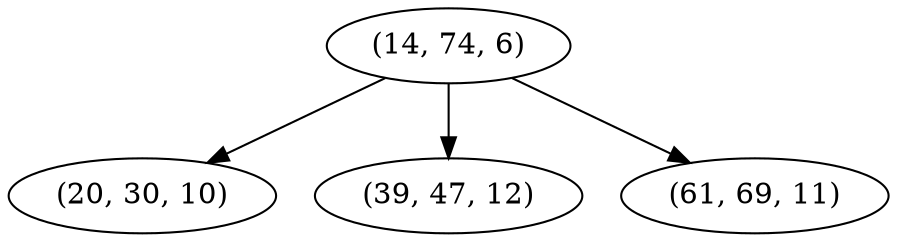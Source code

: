 digraph tree {
    "(14, 74, 6)";
    "(20, 30, 10)";
    "(39, 47, 12)";
    "(61, 69, 11)";
    "(14, 74, 6)" -> "(20, 30, 10)";
    "(14, 74, 6)" -> "(39, 47, 12)";
    "(14, 74, 6)" -> "(61, 69, 11)";
}
